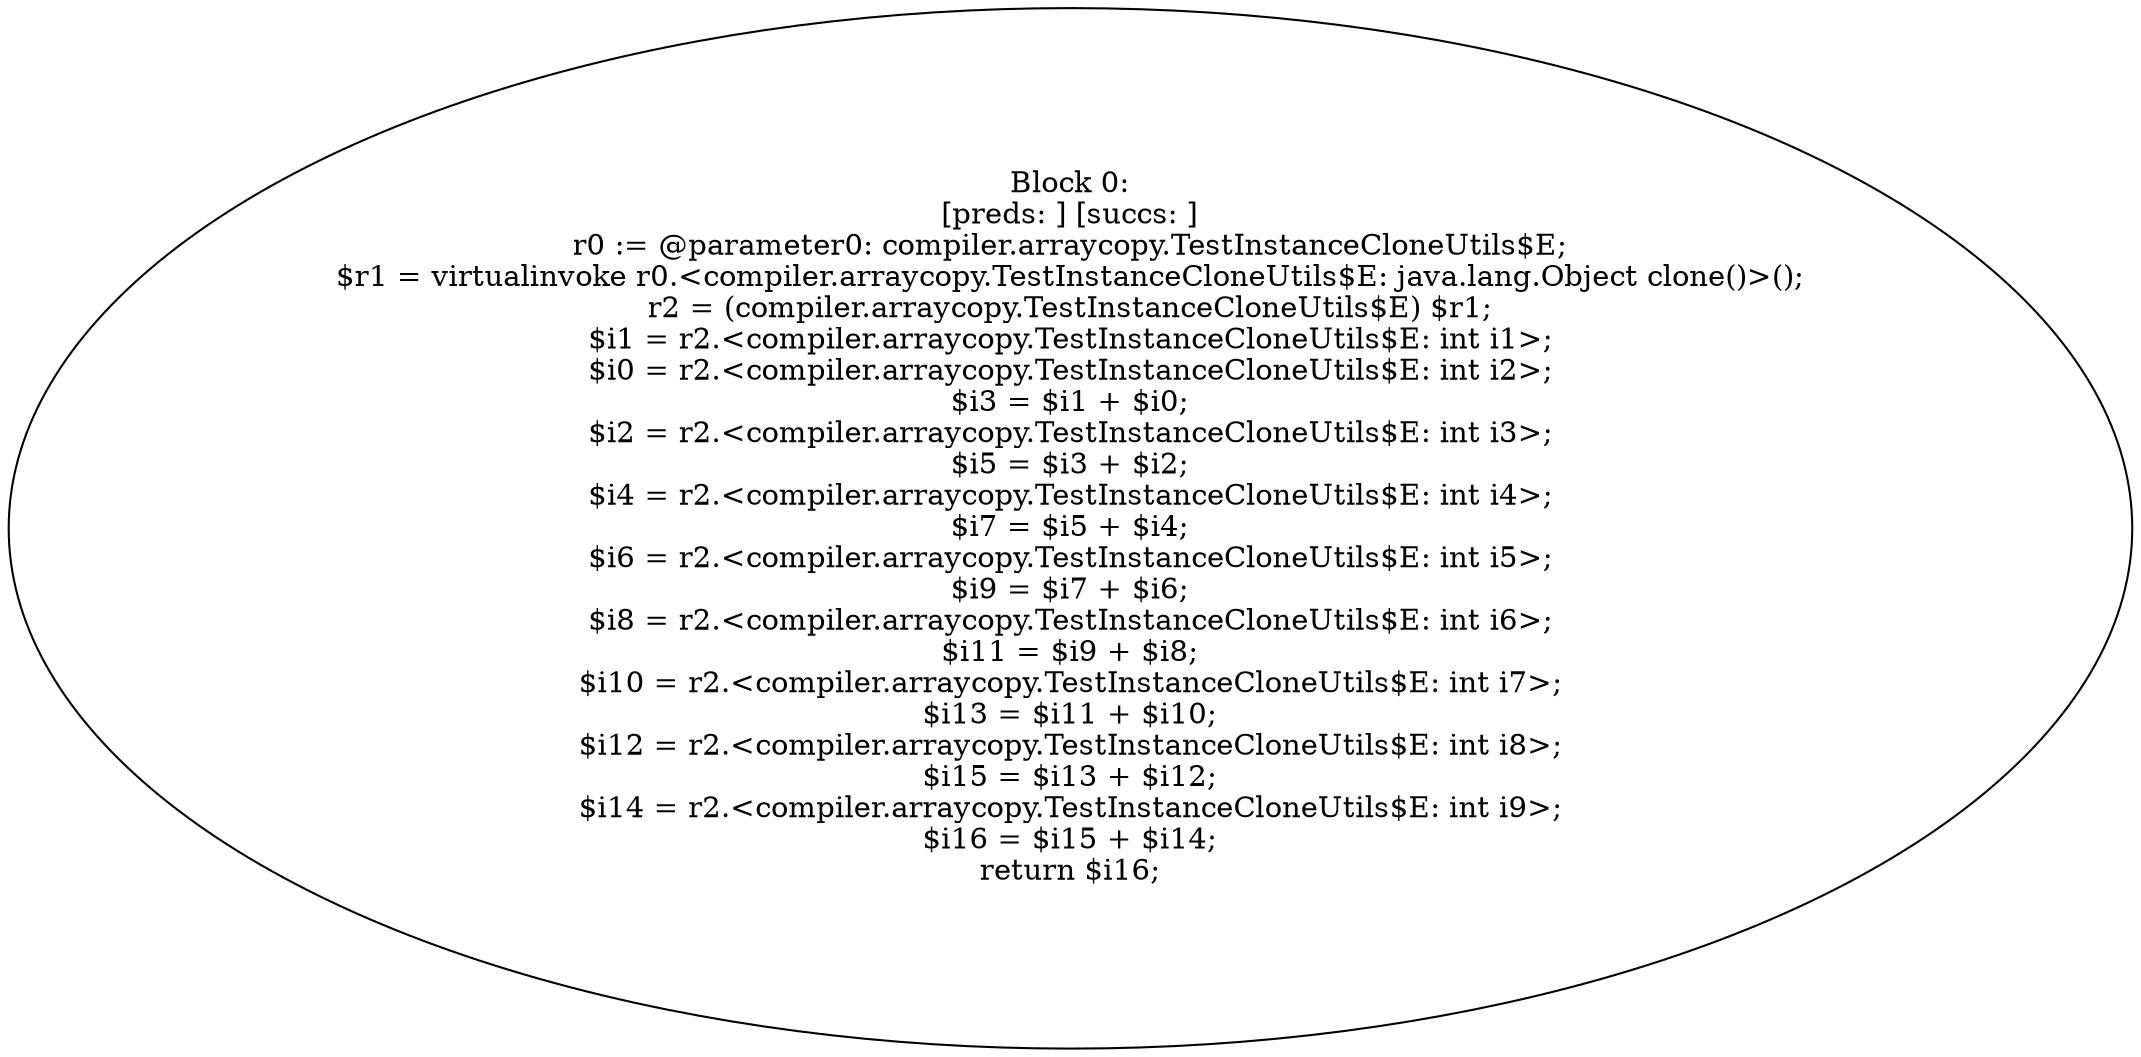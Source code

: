 digraph "unitGraph" {
    "Block 0:
[preds: ] [succs: ]
r0 := @parameter0: compiler.arraycopy.TestInstanceCloneUtils$E;
$r1 = virtualinvoke r0.<compiler.arraycopy.TestInstanceCloneUtils$E: java.lang.Object clone()>();
r2 = (compiler.arraycopy.TestInstanceCloneUtils$E) $r1;
$i1 = r2.<compiler.arraycopy.TestInstanceCloneUtils$E: int i1>;
$i0 = r2.<compiler.arraycopy.TestInstanceCloneUtils$E: int i2>;
$i3 = $i1 + $i0;
$i2 = r2.<compiler.arraycopy.TestInstanceCloneUtils$E: int i3>;
$i5 = $i3 + $i2;
$i4 = r2.<compiler.arraycopy.TestInstanceCloneUtils$E: int i4>;
$i7 = $i5 + $i4;
$i6 = r2.<compiler.arraycopy.TestInstanceCloneUtils$E: int i5>;
$i9 = $i7 + $i6;
$i8 = r2.<compiler.arraycopy.TestInstanceCloneUtils$E: int i6>;
$i11 = $i9 + $i8;
$i10 = r2.<compiler.arraycopy.TestInstanceCloneUtils$E: int i7>;
$i13 = $i11 + $i10;
$i12 = r2.<compiler.arraycopy.TestInstanceCloneUtils$E: int i8>;
$i15 = $i13 + $i12;
$i14 = r2.<compiler.arraycopy.TestInstanceCloneUtils$E: int i9>;
$i16 = $i15 + $i14;
return $i16;
"
}
